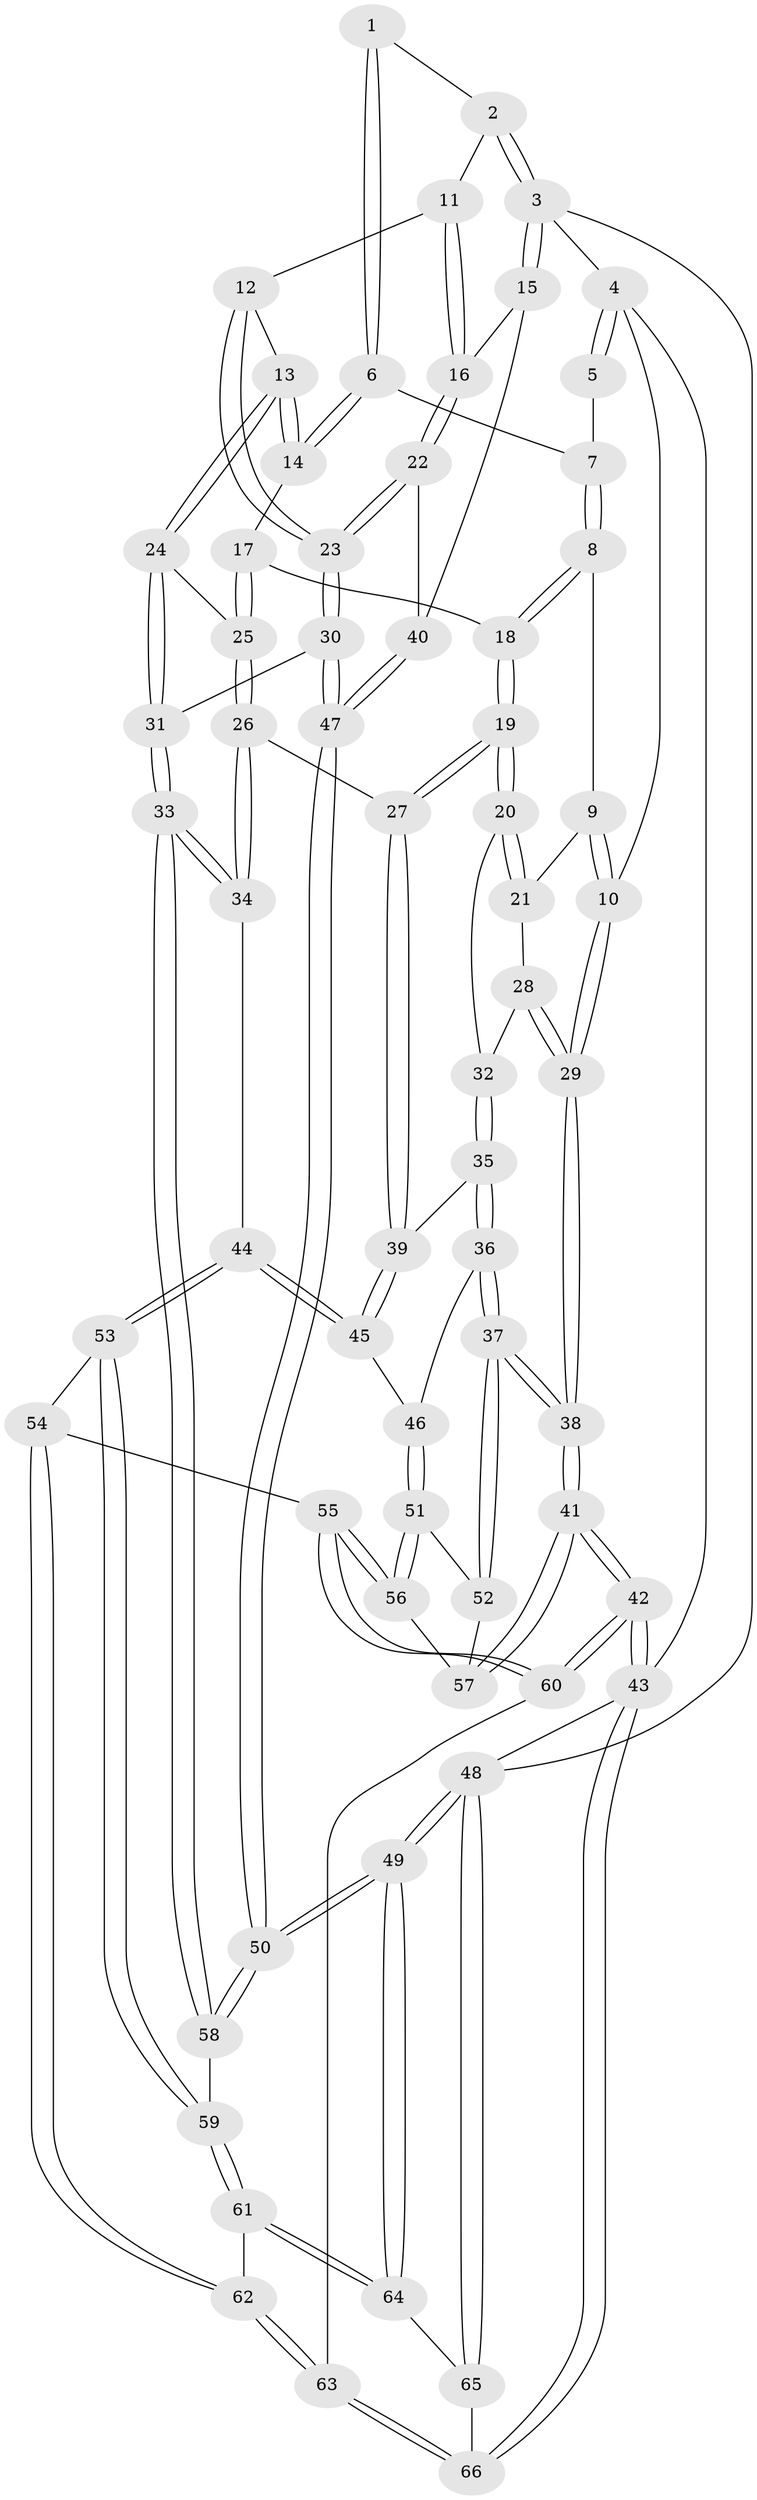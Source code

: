 // Generated by graph-tools (version 1.1) at 2025/38/03/09/25 02:38:39]
// undirected, 66 vertices, 162 edges
graph export_dot {
graph [start="1"]
  node [color=gray90,style=filled];
  1 [pos="+0.4774301687334327+0"];
  2 [pos="+0.8762002901359355+0"];
  3 [pos="+1+0"];
  4 [pos="+0+0"];
  5 [pos="+0.008426317936490044+0"];
  6 [pos="+0.43547910315311134+0.05653375582519339"];
  7 [pos="+0.28558291118285245+0.06488372935612954"];
  8 [pos="+0.22345680410597085+0.13433535971077135"];
  9 [pos="+0.15602438383639322+0.1301992756410202"];
  10 [pos="+0+0"];
  11 [pos="+0.8185240269446086+0"];
  12 [pos="+0.6316231042967471+0.1449456620451347"];
  13 [pos="+0.4825788100799405+0.1383779977956967"];
  14 [pos="+0.4382301505705624+0.06941268204358027"];
  15 [pos="+1+0.04187372263455101"];
  16 [pos="+0.836996094856135+0.23935808769974917"];
  17 [pos="+0.29574791944742795+0.18491937624804425"];
  18 [pos="+0.29124945244100964+0.1868963065589517"];
  19 [pos="+0.27479924765706365+0.2998097724915056"];
  20 [pos="+0.19009437696486942+0.27028616261443345"];
  21 [pos="+0.1588341548424404+0.19064834200315553"];
  22 [pos="+0.8193332988221577+0.28541756319648676"];
  23 [pos="+0.7527535517775756+0.3750684081313463"];
  24 [pos="+0.4691944141226213+0.22168906087220366"];
  25 [pos="+0.4203957496248189+0.2430808851264492"];
  26 [pos="+0.30007131414220833+0.3375662892921795"];
  27 [pos="+0.29865585269849704+0.33705983105866477"];
  28 [pos="+0.08042713916853181+0.26090847375908915"];
  29 [pos="+0+0.16134221300478235"];
  30 [pos="+0.7374075552712679+0.4378389162470886"];
  31 [pos="+0.5976856831762476+0.46375109454880337"];
  32 [pos="+0.12979521448093778+0.30846052217360204"];
  33 [pos="+0.5611418385587892+0.48783814623032007"];
  34 [pos="+0.4385312602201023+0.4879390491538957"];
  35 [pos="+0.11416040652044311+0.36256029667827494"];
  36 [pos="+0.07054348871776744+0.3938394319003333"];
  37 [pos="+0+0.43944234961481765"];
  38 [pos="+0+0.43971103702547204"];
  39 [pos="+0.22220288377684033+0.3964911572796196"];
  40 [pos="+1+0.28371878156165464"];
  41 [pos="+0+0.5600412942829662"];
  42 [pos="+0+1"];
  43 [pos="+0+1"];
  44 [pos="+0.34628351930941914+0.5533266292839665"];
  45 [pos="+0.19790025030384825+0.48754104021035827"];
  46 [pos="+0.17865399191500994+0.49627468571820577"];
  47 [pos="+1+0.6985658535825844"];
  48 [pos="+1+1"];
  49 [pos="+1+1"];
  50 [pos="+1+0.9202306721281666"];
  51 [pos="+0.15823271619408352+0.5232361210912463"];
  52 [pos="+0.09061604788786547+0.5238445996957676"];
  53 [pos="+0.2988477289913721+0.6514769192600637"];
  54 [pos="+0.23871624385283896+0.6868535726977867"];
  55 [pos="+0.17626177196518714+0.6883450282984037"];
  56 [pos="+0.167955849423053+0.6771772733246051"];
  57 [pos="+0.08437031733163383+0.6375837557582282"];
  58 [pos="+0.5395085808979264+0.6721281578030962"];
  59 [pos="+0.4887651689818973+0.7987509933753609"];
  60 [pos="+0.08819560540693286+0.8243742459291383"];
  61 [pos="+0.48883492779399335+0.8001142912048779"];
  62 [pos="+0.3052862727106668+0.8456096640978852"];
  63 [pos="+0.2599754807733954+0.9162721719934827"];
  64 [pos="+0.4953131125149545+0.8111762362040332"];
  65 [pos="+0.34035016760667397+1"];
  66 [pos="+0.3033565475418555+1"];
  1 -- 2;
  1 -- 6;
  1 -- 6;
  2 -- 3;
  2 -- 3;
  2 -- 11;
  3 -- 4;
  3 -- 15;
  3 -- 15;
  3 -- 48;
  4 -- 5;
  4 -- 5;
  4 -- 10;
  4 -- 43;
  5 -- 7;
  6 -- 7;
  6 -- 14;
  6 -- 14;
  7 -- 8;
  7 -- 8;
  8 -- 9;
  8 -- 18;
  8 -- 18;
  9 -- 10;
  9 -- 10;
  9 -- 21;
  10 -- 29;
  10 -- 29;
  11 -- 12;
  11 -- 16;
  11 -- 16;
  12 -- 13;
  12 -- 23;
  12 -- 23;
  13 -- 14;
  13 -- 14;
  13 -- 24;
  13 -- 24;
  14 -- 17;
  15 -- 16;
  15 -- 40;
  16 -- 22;
  16 -- 22;
  17 -- 18;
  17 -- 25;
  17 -- 25;
  18 -- 19;
  18 -- 19;
  19 -- 20;
  19 -- 20;
  19 -- 27;
  19 -- 27;
  20 -- 21;
  20 -- 21;
  20 -- 32;
  21 -- 28;
  22 -- 23;
  22 -- 23;
  22 -- 40;
  23 -- 30;
  23 -- 30;
  24 -- 25;
  24 -- 31;
  24 -- 31;
  25 -- 26;
  25 -- 26;
  26 -- 27;
  26 -- 34;
  26 -- 34;
  27 -- 39;
  27 -- 39;
  28 -- 29;
  28 -- 29;
  28 -- 32;
  29 -- 38;
  29 -- 38;
  30 -- 31;
  30 -- 47;
  30 -- 47;
  31 -- 33;
  31 -- 33;
  32 -- 35;
  32 -- 35;
  33 -- 34;
  33 -- 34;
  33 -- 58;
  33 -- 58;
  34 -- 44;
  35 -- 36;
  35 -- 36;
  35 -- 39;
  36 -- 37;
  36 -- 37;
  36 -- 46;
  37 -- 38;
  37 -- 38;
  37 -- 52;
  37 -- 52;
  38 -- 41;
  38 -- 41;
  39 -- 45;
  39 -- 45;
  40 -- 47;
  40 -- 47;
  41 -- 42;
  41 -- 42;
  41 -- 57;
  41 -- 57;
  42 -- 43;
  42 -- 43;
  42 -- 60;
  42 -- 60;
  43 -- 66;
  43 -- 66;
  43 -- 48;
  44 -- 45;
  44 -- 45;
  44 -- 53;
  44 -- 53;
  45 -- 46;
  46 -- 51;
  46 -- 51;
  47 -- 50;
  47 -- 50;
  48 -- 49;
  48 -- 49;
  48 -- 65;
  48 -- 65;
  49 -- 50;
  49 -- 50;
  49 -- 64;
  49 -- 64;
  50 -- 58;
  50 -- 58;
  51 -- 52;
  51 -- 56;
  51 -- 56;
  52 -- 57;
  53 -- 54;
  53 -- 59;
  53 -- 59;
  54 -- 55;
  54 -- 62;
  54 -- 62;
  55 -- 56;
  55 -- 56;
  55 -- 60;
  55 -- 60;
  56 -- 57;
  58 -- 59;
  59 -- 61;
  59 -- 61;
  60 -- 63;
  61 -- 62;
  61 -- 64;
  61 -- 64;
  62 -- 63;
  62 -- 63;
  63 -- 66;
  63 -- 66;
  64 -- 65;
  65 -- 66;
}
